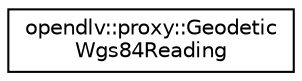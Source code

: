 digraph "Graphical Class Hierarchy"
{
 // LATEX_PDF_SIZE
  edge [fontname="Helvetica",fontsize="10",labelfontname="Helvetica",labelfontsize="10"];
  node [fontname="Helvetica",fontsize="10",shape=record];
  rankdir="LR";
  Node0 [label="opendlv::proxy::Geodetic\lWgs84Reading",height=0.2,width=0.4,color="black", fillcolor="white", style="filled",URL="$classopendlv_1_1proxy_1_1GeodeticWgs84Reading.html",tooltip=" "];
}
